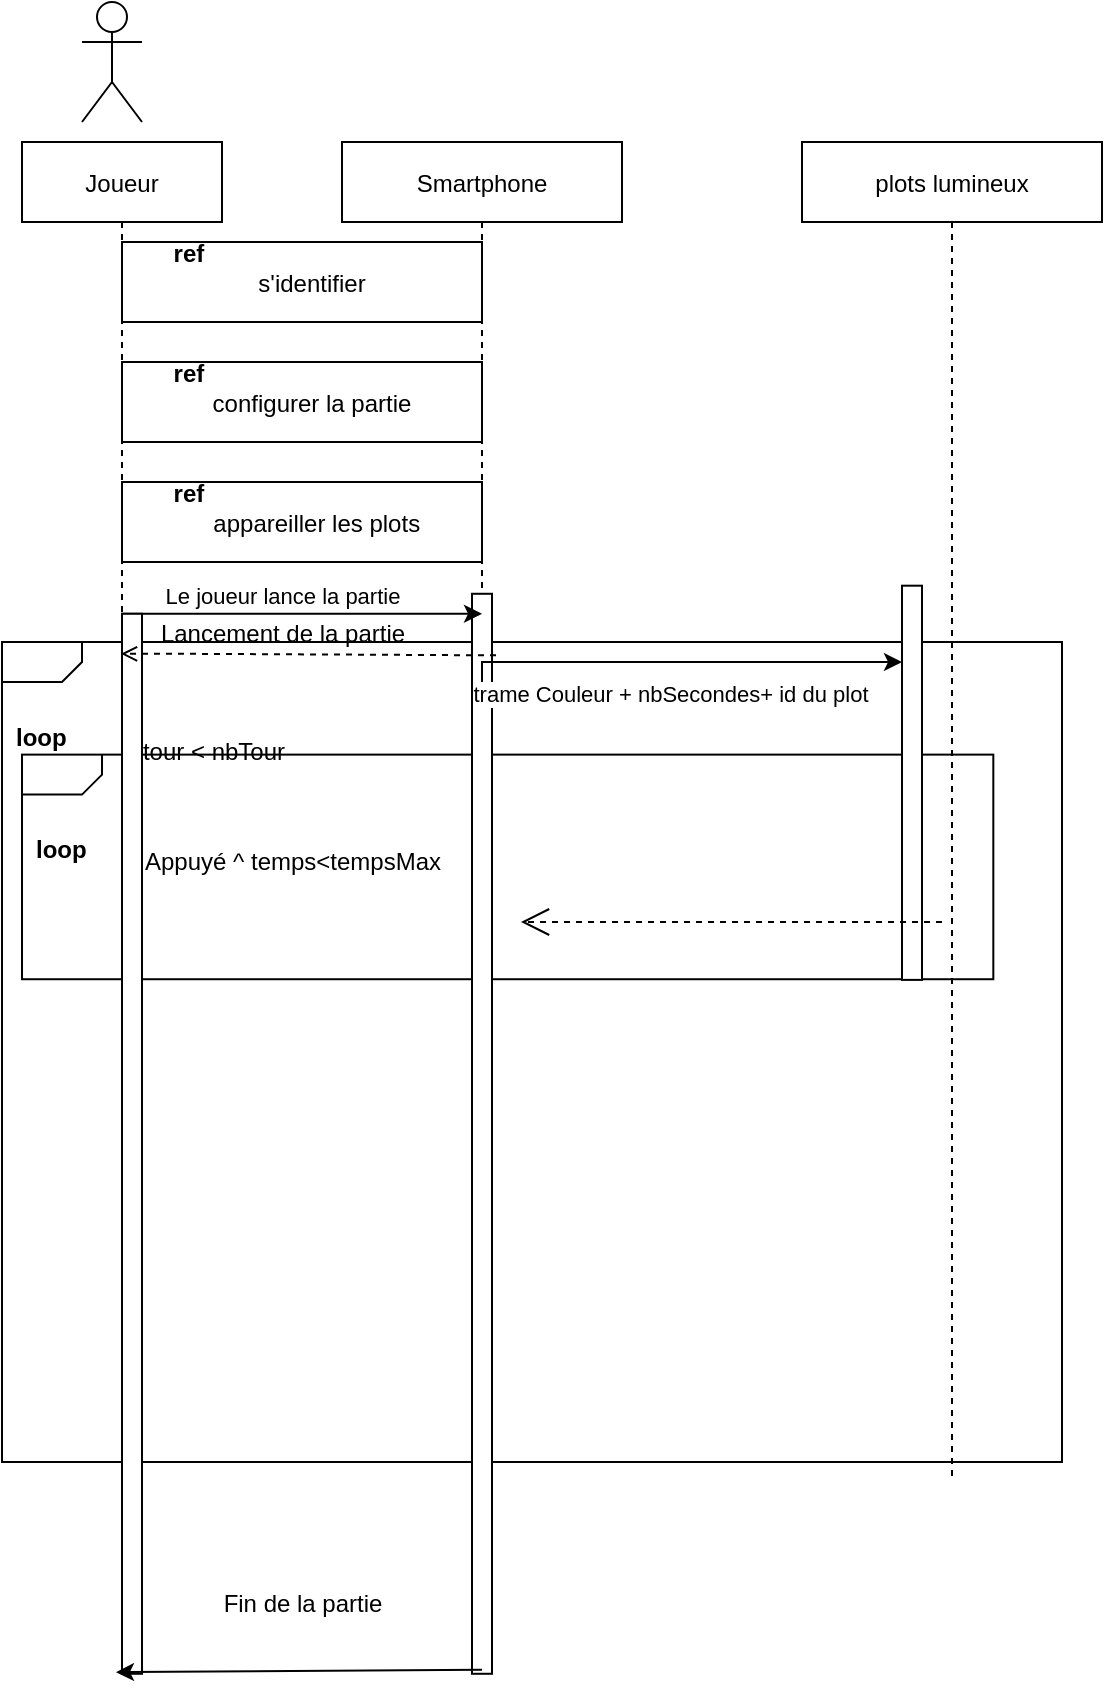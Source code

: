 <mxfile version="20.3.0" type="device"><diagram id="kgpKYQtTHZ0yAKxKKP6v" name="Page-1"><mxGraphModel dx="1422" dy="1385" grid="1" gridSize="10" guides="1" tooltips="1" connect="1" arrows="1" fold="1" page="0" pageScale="1" pageWidth="850" pageHeight="1100" math="0" shadow="0"><root><mxCell id="0"/><mxCell id="1" parent="0"/><mxCell id="3nuBFxr9cyL0pnOWT2aG-1" value="Joueur" style="shape=umlLifeline;perimeter=lifelinePerimeter;container=1;collapsible=0;recursiveResize=0;rounded=0;shadow=0;strokeWidth=1;" parent="1" vertex="1"><mxGeometry x="120" y="50" width="100" height="730" as="geometry"/></mxCell><mxCell id="3nuBFxr9cyL0pnOWT2aG-5" value="Smartphone" style="shape=umlLifeline;perimeter=lifelinePerimeter;container=1;collapsible=0;recursiveResize=0;rounded=0;shadow=0;strokeWidth=1;" parent="1" vertex="1"><mxGeometry x="280" y="50" width="140" height="755.89" as="geometry"/></mxCell><mxCell id="WnYoMNKaXwerHSnEDr8r-5" value="" style="html=1;shape=mxgraph.sysml.package;labelX=40;whiteSpace=wrap;align=center;fillColor=none;" parent="3nuBFxr9cyL0pnOWT2aG-5" vertex="1"><mxGeometry x="-170" y="250" width="530" height="410" as="geometry"/></mxCell><mxCell id="WnYoMNKaXwerHSnEDr8r-14" value="" style="html=1;shape=mxgraph.sysml.package;labelX=40;whiteSpace=wrap;align=center;fillColor=none;" parent="WnYoMNKaXwerHSnEDr8r-5" vertex="1"><mxGeometry x="10.004" y="56.312" width="485.657" height="112.307" as="geometry"/></mxCell><mxCell id="ZNe2NaBN33V6ErHDan2x-3" value="" style="html=1;points=[];perimeter=orthogonalPerimeter;" parent="WnYoMNKaXwerHSnEDr8r-5" vertex="1"><mxGeometry x="450.0" y="-28.157" width="10.0" height="197.097" as="geometry"/></mxCell><mxCell id="ZNe2NaBN33V6ErHDan2x-2" value="" style="html=1;points=[];perimeter=orthogonalPerimeter;" parent="3nuBFxr9cyL0pnOWT2aG-5" vertex="1"><mxGeometry x="65" y="225.89" width="10" height="540" as="geometry"/></mxCell><mxCell id="WnYoMNKaXwerHSnEDr8r-26" value="Le joueur lance la partie" style="verticalAlign=bottom;html=1;endArrow=classic;edgeStyle=orthogonalEdgeStyle;rounded=0;exitX=0.5;exitY=0.222;exitDx=0;exitDy=0;exitPerimeter=0;endFill=1;" parent="3nuBFxr9cyL0pnOWT2aG-5" edge="1"><mxGeometry x="-0.012" relative="1" as="geometry"><mxPoint x="-110" y="253.55" as="sourcePoint"/><mxPoint x="70" y="235.89" as="targetPoint"/><Array as="points"><mxPoint y="235.89"/><mxPoint y="235.89"/></Array><mxPoint as="offset"/></mxGeometry></mxCell><mxCell id="WnYoMNKaXwerHSnEDr8r-6" value="loop" style="html=1;align=left;verticalAlign=top;labelPosition=left;verticalLabelPosition=top;labelBackgroundColor=none;spacingLeft=5;spacingTop=-2;fontStyle=1;" parent="3nuBFxr9cyL0pnOWT2aG-5" connectable="0" vertex="1"><mxGeometry x="-170" y="285.89" as="geometry"/></mxCell><mxCell id="WnYoMNKaXwerHSnEDr8r-7" value="tour &amp;lt; nbTour" style="text;html=1;strokeColor=none;fillColor=none;align=center;verticalAlign=middle;whiteSpace=wrap;rounded=0;" parent="3nuBFxr9cyL0pnOWT2aG-5" vertex="1"><mxGeometry x="-111.111" y="285.89" width="94.222" height="37.436" as="geometry"/></mxCell><mxCell id="WnYoMNKaXwerHSnEDr8r-15" value="loop" style="html=1;align=left;verticalAlign=top;labelPosition=left;verticalLabelPosition=top;labelBackgroundColor=none;spacingLeft=5;spacingTop=-2;fontStyle=1;" parent="3nuBFxr9cyL0pnOWT2aG-5" connectable="0" vertex="1"><mxGeometry x="-159.996" y="342.202" as="geometry"/></mxCell><mxCell id="WnYoMNKaXwerHSnEDr8r-16" value="Appuyé ^ temps&amp;lt;tempsMax" style="text;html=1;strokeColor=none;fillColor=none;align=center;verticalAlign=middle;whiteSpace=wrap;rounded=0;" parent="3nuBFxr9cyL0pnOWT2aG-5" vertex="1"><mxGeometry x="-115.85" y="352.111" width="183.47" height="15.315" as="geometry"/></mxCell><mxCell id="WnYoMNKaXwerHSnEDr8r-25" style="edgeStyle=orthogonalEdgeStyle;rounded=0;orthogonalLoop=1;jettySize=auto;html=1;exitX=0.5;exitY=1;exitDx=0;exitDy=0;exitPerimeter=0;" parent="3nuBFxr9cyL0pnOWT2aG-5" edge="1"><mxGeometry relative="1" as="geometry"><mxPoint x="95" y="695.89" as="sourcePoint"/><mxPoint x="95" y="695.89" as="targetPoint"/></mxGeometry></mxCell><mxCell id="WnYoMNKaXwerHSnEDr8r-30" value="Lancement de la partie" style="text;html=1;align=center;verticalAlign=middle;resizable=0;points=[];autosize=1;strokeColor=none;fillColor=none;" parent="3nuBFxr9cyL0pnOWT2aG-5" vertex="1"><mxGeometry x="-105" y="230.89" width="150" height="30" as="geometry"/></mxCell><mxCell id="WnYoMNKaXwerHSnEDr8r-33" value="Fin de la partie" style="text;html=1;align=center;verticalAlign=middle;resizable=0;points=[];autosize=1;strokeColor=none;fillColor=none;" parent="3nuBFxr9cyL0pnOWT2aG-5" vertex="1"><mxGeometry x="-70" y="715.89" width="100" height="30" as="geometry"/></mxCell><mxCell id="ZNe2NaBN33V6ErHDan2x-5" value="" style="html=1;points=[];perimeter=orthogonalPerimeter;" parent="3nuBFxr9cyL0pnOWT2aG-5" vertex="1"><mxGeometry x="-110" y="235.89" width="10" height="530" as="geometry"/></mxCell><mxCell id="WnYoMNKaXwerHSnEDr8r-32" value="" style="endArrow=classic;html=1;rounded=0;exitX=0.5;exitY=0.98;exitDx=0;exitDy=0;exitPerimeter=0;entryX=0.47;entryY=0.982;entryDx=0;entryDy=0;entryPerimeter=0;" parent="3nuBFxr9cyL0pnOWT2aG-5" edge="1"><mxGeometry width="50" height="50" relative="1" as="geometry"><mxPoint x="70" y="763.89" as="sourcePoint"/><mxPoint x="-113" y="765.09" as="targetPoint"/><Array as="points"/></mxGeometry></mxCell><mxCell id="WnYoMNKaXwerHSnEDr8r-28" value="" style="endArrow=open;html=1;rounded=0;exitX=1.2;exitY=0.057;exitDx=0;exitDy=0;exitPerimeter=0;dashed=1;endFill=0;" parent="3nuBFxr9cyL0pnOWT2aG-5" source="ZNe2NaBN33V6ErHDan2x-2" edge="1"><mxGeometry width="50" height="50" relative="1" as="geometry"><mxPoint x="-60" y="715.89" as="sourcePoint"/><mxPoint x="-110.5" y="255.89" as="targetPoint"/><Array as="points"><mxPoint x="-80" y="255.89"/></Array></mxGeometry></mxCell><mxCell id="xJt_3-qgVv-JPGMU0Qfo-1" value="" style="group" vertex="1" connectable="0" parent="3nuBFxr9cyL0pnOWT2aG-5"><mxGeometry x="-100" y="170" width="170" height="40" as="geometry"/></mxCell><mxCell id="xJt_3-qgVv-JPGMU0Qfo-2" value="" style="html=1;align=left;" vertex="1" parent="xJt_3-qgVv-JPGMU0Qfo-1"><mxGeometry x="-10" width="180" height="40" as="geometry"/></mxCell><mxCell id="xJt_3-qgVv-JPGMU0Qfo-4" value="ref" style="text;align=center;fontStyle=1;verticalAlign=middle;spacingLeft=3;spacingRight=3;strokeColor=none;rotatable=0;points=[[0,0.5],[1,0.5]];portConstraint=eastwest;" vertex="1" parent="xJt_3-qgVv-JPGMU0Qfo-1"><mxGeometry y="2.222" width="46.897" height="5.778" as="geometry"/></mxCell><mxCell id="xJt_3-qgVv-JPGMU0Qfo-3" value="appareiller les plots" style="text;align=center;fontStyle=0;verticalAlign=middle;spacingLeft=3;spacingRight=3;strokeColor=none;rotatable=0;points=[[0,0.5],[1,0.5]];portConstraint=eastwest;" vertex="1" parent="xJt_3-qgVv-JPGMU0Qfo-1"><mxGeometry x="63.93" y="12.11" width="46.9" height="15.78" as="geometry"/></mxCell><mxCell id="WnYoMNKaXwerHSnEDr8r-1" value="plots lumineux" style="shape=umlLifeline;perimeter=lifelinePerimeter;container=1;collapsible=0;recursiveResize=0;rounded=0;shadow=0;strokeWidth=1;" parent="1" vertex="1"><mxGeometry x="510" y="50" width="150" height="670" as="geometry"/></mxCell><mxCell id="WnYoMNKaXwerHSnEDr8r-19" value="" style="edgeStyle=none;html=1;endArrow=open;endSize=12;dashed=1;verticalAlign=bottom;rounded=0;exitX=0.514;exitY=0.873;exitDx=0;exitDy=0;exitPerimeter=0;" parent="WnYoMNKaXwerHSnEDr8r-1" edge="1"><mxGeometry width="160" relative="1" as="geometry"><mxPoint x="70.0" y="390.0" as="sourcePoint"/><mxPoint x="-140.5" y="390" as="targetPoint"/><Array as="points"><mxPoint x="-120" y="390"/></Array></mxGeometry></mxCell><mxCell id="WnYoMNKaXwerHSnEDr8r-4" value="" style="shape=umlActor;verticalLabelPosition=bottom;verticalAlign=top;html=1;outlineConnect=0;" parent="1" vertex="1"><mxGeometry x="150" y="-20" width="30" height="60" as="geometry"/></mxCell><mxCell id="WnYoMNKaXwerHSnEDr8r-17" value="trame Couleur + nbSecondes+ id du plot" style="verticalAlign=bottom;html=1;endArrow=classic;edgeStyle=orthogonalEdgeStyle;rounded=0;exitX=0.5;exitY=0.222;exitDx=0;exitDy=0;exitPerimeter=0;endFill=1;" parent="1" edge="1"><mxGeometry x="-0.105" y="-20" relative="1" as="geometry"><mxPoint x="350" y="323.2" as="sourcePoint"/><mxPoint x="560" y="310" as="targetPoint"/><Array as="points"><mxPoint x="460" y="310"/><mxPoint x="460" y="310"/></Array><mxPoint x="7" y="5" as="offset"/></mxGeometry></mxCell><mxCell id="czbxqio23ZAVVT4ZoBKw-15" value="" style="group" parent="1" vertex="1" connectable="0"><mxGeometry x="180" y="160" width="170" height="40" as="geometry"/></mxCell><mxCell id="czbxqio23ZAVVT4ZoBKw-16" value="" style="html=1;align=left;" parent="czbxqio23ZAVVT4ZoBKw-15" vertex="1"><mxGeometry x="-10" width="180" height="40" as="geometry"/></mxCell><mxCell id="czbxqio23ZAVVT4ZoBKw-17" value="configurer la partie" style="text;align=center;fontStyle=0;verticalAlign=middle;spacingLeft=3;spacingRight=3;strokeColor=none;rotatable=0;points=[[0,0.5],[1,0.5]];portConstraint=eastwest;" parent="czbxqio23ZAVVT4ZoBKw-15" vertex="1"><mxGeometry x="61.552" y="17.111" width="46.897" height="5.778" as="geometry"/></mxCell><mxCell id="czbxqio23ZAVVT4ZoBKw-18" value="ref" style="text;align=center;fontStyle=1;verticalAlign=middle;spacingLeft=3;spacingRight=3;strokeColor=none;rotatable=0;points=[[0,0.5],[1,0.5]];portConstraint=eastwest;" parent="czbxqio23ZAVVT4ZoBKw-15" vertex="1"><mxGeometry y="2.222" width="46.897" height="5.778" as="geometry"/></mxCell><mxCell id="czbxqio23ZAVVT4ZoBKw-20" value="" style="group" parent="1" vertex="1" connectable="0"><mxGeometry x="180" y="100" width="170" height="40" as="geometry"/></mxCell><mxCell id="czbxqio23ZAVVT4ZoBKw-21" value="" style="html=1;align=left;" parent="czbxqio23ZAVVT4ZoBKw-20" vertex="1"><mxGeometry x="-10" width="180" height="40" as="geometry"/></mxCell><mxCell id="czbxqio23ZAVVT4ZoBKw-22" value="s'identifier" style="text;align=center;fontStyle=0;verticalAlign=middle;spacingLeft=3;spacingRight=3;strokeColor=none;rotatable=0;points=[[0,0.5],[1,0.5]];portConstraint=eastwest;" parent="czbxqio23ZAVVT4ZoBKw-20" vertex="1"><mxGeometry x="61.552" y="17.111" width="46.897" height="5.778" as="geometry"/></mxCell><mxCell id="czbxqio23ZAVVT4ZoBKw-23" value="ref" style="text;align=center;fontStyle=1;verticalAlign=middle;spacingLeft=3;spacingRight=3;strokeColor=none;rotatable=0;points=[[0,0.5],[1,0.5]];portConstraint=eastwest;" parent="czbxqio23ZAVVT4ZoBKw-20" vertex="1"><mxGeometry y="2.222" width="46.897" height="5.778" as="geometry"/></mxCell></root></mxGraphModel></diagram></mxfile>